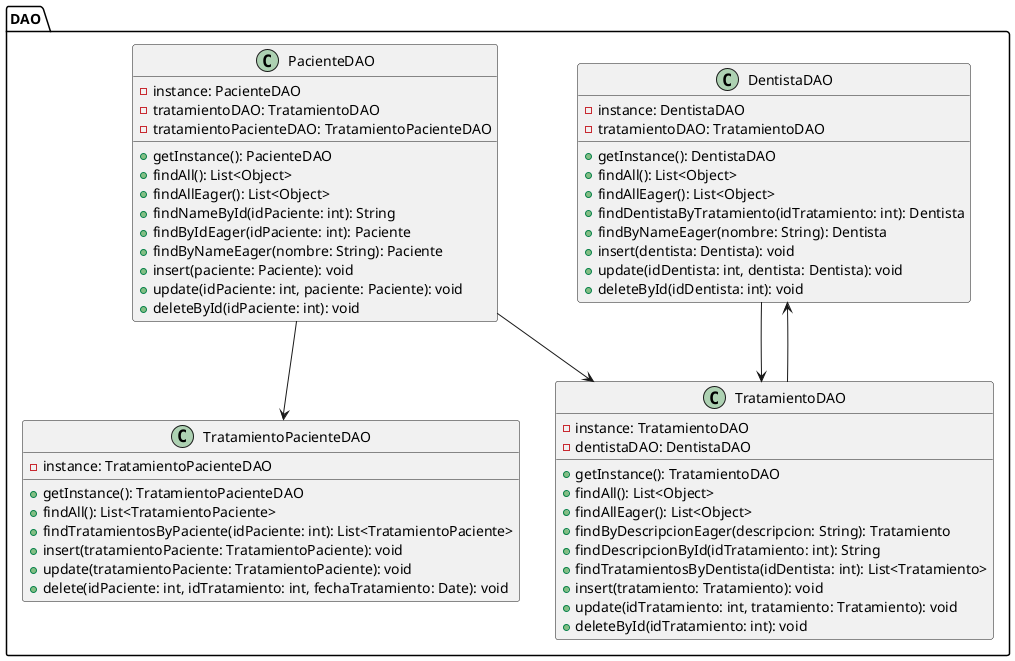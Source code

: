 @startuml
package DAO {
    class DentistaDAO {
        - instance: DentistaDAO
        - tratamientoDAO: TratamientoDAO
        + getInstance(): DentistaDAO
        + findAll(): List<Object>
        + findAllEager(): List<Object>
        + findDentistaByTratamiento(idTratamiento: int): Dentista
        + findByNameEager(nombre: String): Dentista
        + insert(dentista: Dentista): void
        + update(idDentista: int, dentista: Dentista): void
        + deleteById(idDentista: int): void
    }

    class PacienteDAO {
        - instance: PacienteDAO
        - tratamientoDAO: TratamientoDAO
        - tratamientoPacienteDAO: TratamientoPacienteDAO
        + getInstance(): PacienteDAO
        + findAll(): List<Object>
        + findAllEager(): List<Object>
        + findNameById(idPaciente: int): String
        + findByIdEager(idPaciente: int): Paciente
        + findByNameEager(nombre: String): Paciente
        + insert(paciente: Paciente): void
        + update(idPaciente: int, paciente: Paciente): void
        + deleteById(idPaciente: int): void
    }

    class TratamientoDAO {
        - instance: TratamientoDAO
        - dentistaDAO: DentistaDAO
        + getInstance(): TratamientoDAO
        + findAll(): List<Object>
        + findAllEager(): List<Object>
        + findByDescripcionEager(descripcion: String): Tratamiento
        + findDescripcionById(idTratamiento: int): String
        + findTratamientosByDentista(idDentista: int): List<Tratamiento>
        + insert(tratamiento: Tratamiento): void
        + update(idTratamiento: int, tratamiento: Tratamiento): void
        + deleteById(idTratamiento: int): void
    }

    class TratamientoPacienteDAO {
        - instance: TratamientoPacienteDAO
        + getInstance(): TratamientoPacienteDAO
        + findAll(): List<TratamientoPaciente>
        + findTratamientosByPaciente(idPaciente: int): List<TratamientoPaciente>
        + insert(tratamientoPaciente: TratamientoPaciente): void
        + update(tratamientoPaciente: TratamientoPaciente): void
        + delete(idPaciente: int, idTratamiento: int, fechaTratamiento: Date): void
    }
}

DAO.DentistaDAO --> DAO.TratamientoDAO
DAO.PacienteDAO --> DAO.TratamientoDAO
DAO.PacienteDAO --> DAO.TratamientoPacienteDAO
DAO.TratamientoDAO --> DAO.DentistaDAO
@enduml